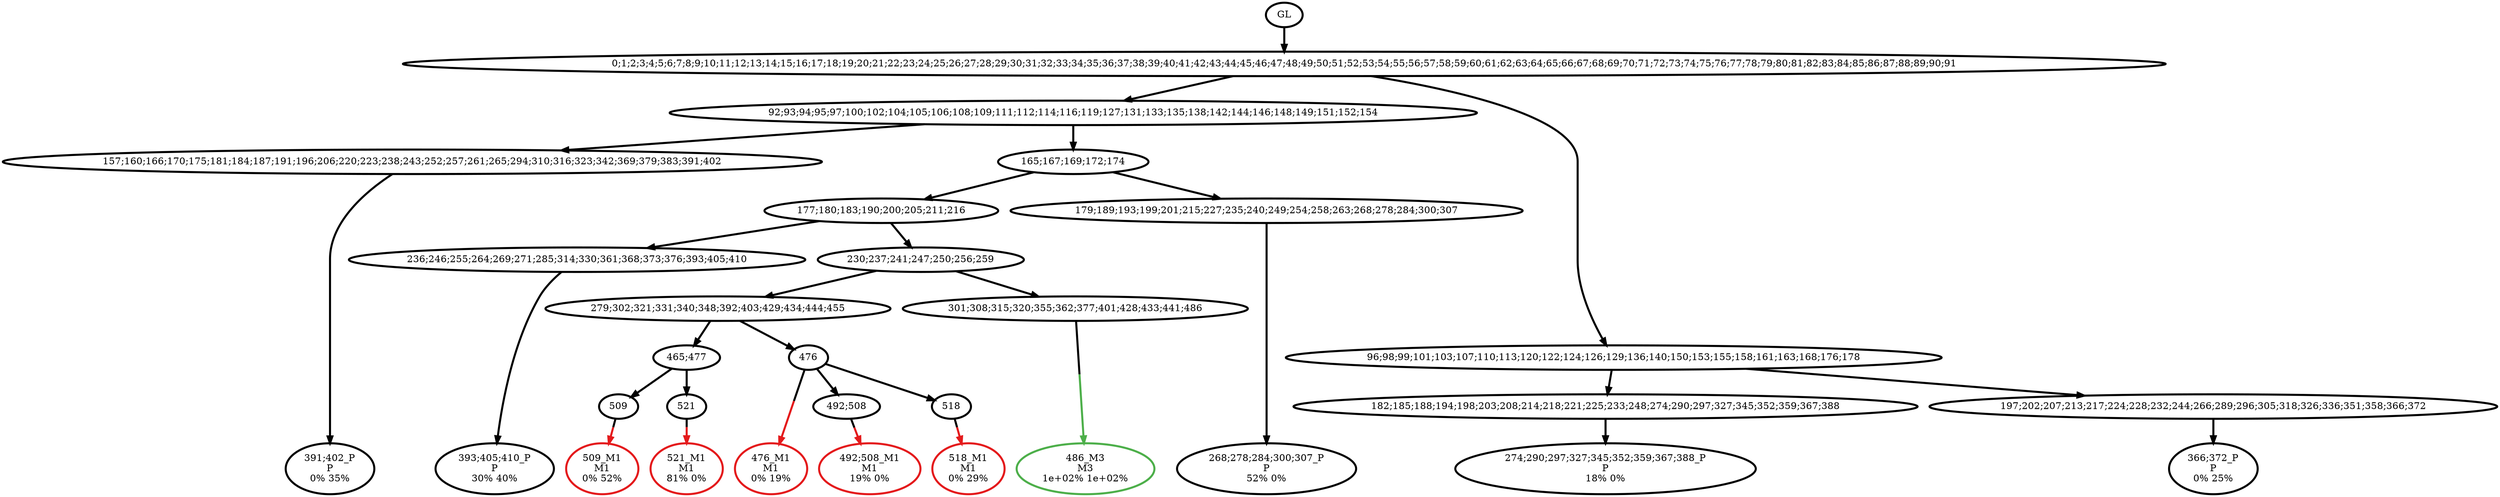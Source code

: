 digraph T {
	{
		rank=same
		26 [penwidth=3,colorscheme=set19,color=0,label="391;402_P\nP\n0% 35%"]
		22 [penwidth=3,colorscheme=set19,color=0,label="393;405;410_P\nP\n30% 40%"]
		20 [penwidth=3,colorscheme=set19,color=0,label="268;278;284;300;307_P\nP\n52% 0%"]
		17 [penwidth=3,colorscheme=set19,color=0,label="274;290;297;327;345;352;359;367;388_P\nP\n18% 0%"]
		15 [penwidth=3,colorscheme=set19,color=0,label="366;372_P\nP\n0% 25%"]
		10 [penwidth=3,colorscheme=set19,color=1,label="509_M1\nM1\n0% 52%"]
		8 [penwidth=3,colorscheme=set19,color=1,label="521_M1\nM1\n81% 0%"]
		6 [penwidth=3,colorscheme=set19,color=1,label="476_M1\nM1\n0% 19%"]
		4 [penwidth=3,colorscheme=set19,color=1,label="492;508_M1\nM1\n19% 0%"]
		2 [penwidth=3,colorscheme=set19,color=1,label="518_M1\nM1\n0% 29%"]
		0 [penwidth=3,colorscheme=set19,color=3,label="486_M3\nM3\n1e+02% 1e+02%"]
	}
	30 [penwidth=3,colorscheme=set19,color=0,label="GL"]
	29 [penwidth=3,colorscheme=set19,color=0,label="0;1;2;3;4;5;6;7;8;9;10;11;12;13;14;15;16;17;18;19;20;21;22;23;24;25;26;27;28;29;30;31;32;33;34;35;36;37;38;39;40;41;42;43;44;45;46;47;48;49;50;51;52;53;54;55;56;57;58;59;60;61;62;63;64;65;66;67;68;69;70;71;72;73;74;75;76;77;78;79;80;81;82;83;84;85;86;87;88;89;90;91"]
	28 [penwidth=3,colorscheme=set19,color=0,label="92;93;94;95;97;100;102;104;105;106;108;109;111;112;114;116;119;127;131;133;135;138;142;144;146;148;149;151;152;154"]
	27 [penwidth=3,colorscheme=set19,color=0,label="157;160;166;170;175;181;184;187;191;196;206;220;223;238;243;252;257;261;265;294;310;316;323;342;369;379;383;391;402"]
	25 [penwidth=3,colorscheme=set19,color=0,label="165;167;169;172;174"]
	24 [penwidth=3,colorscheme=set19,color=0,label="177;180;183;190;200;205;211;216"]
	23 [penwidth=3,colorscheme=set19,color=0,label="236;246;255;264;269;271;285;314;330;361;368;373;376;393;405;410"]
	21 [penwidth=3,colorscheme=set19,color=0,label="179;189;193;199;201;215;227;235;240;249;254;258;263;268;278;284;300;307"]
	19 [penwidth=3,colorscheme=set19,color=0,label="96;98;99;101;103;107;110;113;120;122;124;126;129;136;140;150;153;155;158;161;163;168;176;178"]
	18 [penwidth=3,colorscheme=set19,color=0,label="182;185;188;194;198;203;208;214;218;221;225;233;248;274;290;297;327;345;352;359;367;388"]
	16 [penwidth=3,colorscheme=set19,color=0,label="197;202;207;213;217;224;228;232;244;266;289;296;305;318;326;336;351;358;366;372"]
	14 [penwidth=3,colorscheme=set19,color=0,label="230;237;241;247;250;256;259"]
	13 [penwidth=3,colorscheme=set19,color=0,label="279;302;321;331;340;348;392;403;429;434;444;455"]
	12 [penwidth=3,colorscheme=set19,color=0,label="465;477"]
	11 [penwidth=3,colorscheme=set19,color=0,label="509"]
	9 [penwidth=3,colorscheme=set19,color=0,label="521"]
	7 [penwidth=3,colorscheme=set19,color=0,label="476"]
	5 [penwidth=3,colorscheme=set19,color=0,label="492;508"]
	3 [penwidth=3,colorscheme=set19,color=0,label="518"]
	1 [penwidth=3,colorscheme=set19,color=0,label="301;308;315;320;355;362;377;401;428;433;441;486"]
	30 -> 29 [penwidth=3,colorscheme=set19,color=0]
	29 -> 19 [penwidth=3,colorscheme=set19,color=0]
	29 -> 28 [penwidth=3,colorscheme=set19,color=0]
	28 -> 25 [penwidth=3,colorscheme=set19,color=0]
	28 -> 27 [penwidth=3,colorscheme=set19,color=0]
	27 -> 26 [penwidth=3,colorscheme=set19,color=0]
	25 -> 21 [penwidth=3,colorscheme=set19,color=0]
	25 -> 24 [penwidth=3,colorscheme=set19,color=0]
	24 -> 23 [penwidth=3,colorscheme=set19,color=0]
	24 -> 14 [penwidth=3,colorscheme=set19,color=0]
	23 -> 22 [penwidth=3,colorscheme=set19,color=0]
	21 -> 20 [penwidth=3,colorscheme=set19,color=0]
	19 -> 16 [penwidth=3,colorscheme=set19,color=0]
	19 -> 18 [penwidth=3,colorscheme=set19,color=0]
	18 -> 17 [penwidth=3,colorscheme=set19,color=0]
	16 -> 15 [penwidth=3,colorscheme=set19,color=0]
	14 -> 13 [penwidth=3,colorscheme=set19,color=0]
	14 -> 1 [penwidth=3,colorscheme=set19,color=0]
	13 -> 12 [penwidth=3,colorscheme=set19,color=0]
	13 -> 7 [penwidth=3,colorscheme=set19,color=0]
	12 -> 11 [penwidth=3,colorscheme=set19,color=0]
	12 -> 9 [penwidth=3,colorscheme=set19,color=0]
	11 -> 10 [penwidth=3,colorscheme=set19,color="0;0.5:1"]
	9 -> 8 [penwidth=3,colorscheme=set19,color="0;0.5:1"]
	7 -> 6 [penwidth=3,colorscheme=set19,color="0;0.5:1"]
	7 -> 5 [penwidth=3,colorscheme=set19,color=0]
	7 -> 3 [penwidth=3,colorscheme=set19,color=0]
	5 -> 4 [penwidth=3,colorscheme=set19,color="0;0.5:1"]
	3 -> 2 [penwidth=3,colorscheme=set19,color="0;0.5:1"]
	1 -> 0 [penwidth=3,colorscheme=set19,color="0;0.5:3"]
}
